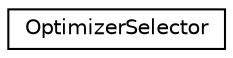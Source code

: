 digraph "Graphical Class Hierarchy"
{
 // LATEX_PDF_SIZE
  edge [fontname="Helvetica",fontsize="10",labelfontname="Helvetica",labelfontsize="10"];
  node [fontname="Helvetica",fontsize="10",shape=record];
  rankdir="LR";
  Node0 [label="OptimizerSelector",height=0.2,width=0.4,color="black", fillcolor="white", style="filled",URL="$classoperations__research_1_1bop_1_1_optimizer_selector.html",tooltip=" "];
}
